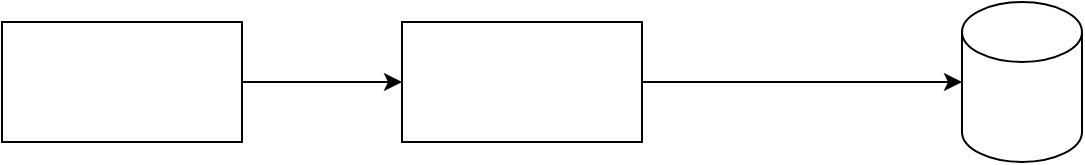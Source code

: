 <mxfile version="17.5.0" type="github">
  <diagram id="C5RBs43oDa-KdzZeNtuy" name="Page-1">
    <mxGraphModel dx="1740" dy="932" grid="1" gridSize="10" guides="1" tooltips="1" connect="1" arrows="1" fold="1" page="1" pageScale="1" pageWidth="827" pageHeight="1169" math="0" shadow="0">
      <root>
        <mxCell id="WIyWlLk6GJQsqaUBKTNV-0" />
        <mxCell id="WIyWlLk6GJQsqaUBKTNV-1" parent="WIyWlLk6GJQsqaUBKTNV-0" />
        <mxCell id="ZU_Zi9bOW3KkTaGkbczZ-2" value="" style="edgeStyle=orthogonalEdgeStyle;rounded=0;orthogonalLoop=1;jettySize=auto;html=1;" edge="1" parent="WIyWlLk6GJQsqaUBKTNV-1" source="ZU_Zi9bOW3KkTaGkbczZ-0" target="ZU_Zi9bOW3KkTaGkbczZ-1">
          <mxGeometry relative="1" as="geometry" />
        </mxCell>
        <mxCell id="ZU_Zi9bOW3KkTaGkbczZ-0" value="" style="rounded=0;whiteSpace=wrap;html=1;" vertex="1" parent="WIyWlLk6GJQsqaUBKTNV-1">
          <mxGeometry x="30" y="120" width="120" height="60" as="geometry" />
        </mxCell>
        <mxCell id="ZU_Zi9bOW3KkTaGkbczZ-4" style="edgeStyle=orthogonalEdgeStyle;rounded=0;orthogonalLoop=1;jettySize=auto;html=1;" edge="1" parent="WIyWlLk6GJQsqaUBKTNV-1" source="ZU_Zi9bOW3KkTaGkbczZ-1" target="ZU_Zi9bOW3KkTaGkbczZ-3">
          <mxGeometry relative="1" as="geometry" />
        </mxCell>
        <mxCell id="ZU_Zi9bOW3KkTaGkbczZ-1" value="" style="whiteSpace=wrap;html=1;rounded=0;" vertex="1" parent="WIyWlLk6GJQsqaUBKTNV-1">
          <mxGeometry x="230" y="120" width="120" height="60" as="geometry" />
        </mxCell>
        <mxCell id="ZU_Zi9bOW3KkTaGkbczZ-3" value="" style="shape=cylinder3;whiteSpace=wrap;html=1;boundedLbl=1;backgroundOutline=1;size=15;" vertex="1" parent="WIyWlLk6GJQsqaUBKTNV-1">
          <mxGeometry x="510" y="110" width="60" height="80" as="geometry" />
        </mxCell>
      </root>
    </mxGraphModel>
  </diagram>
</mxfile>

